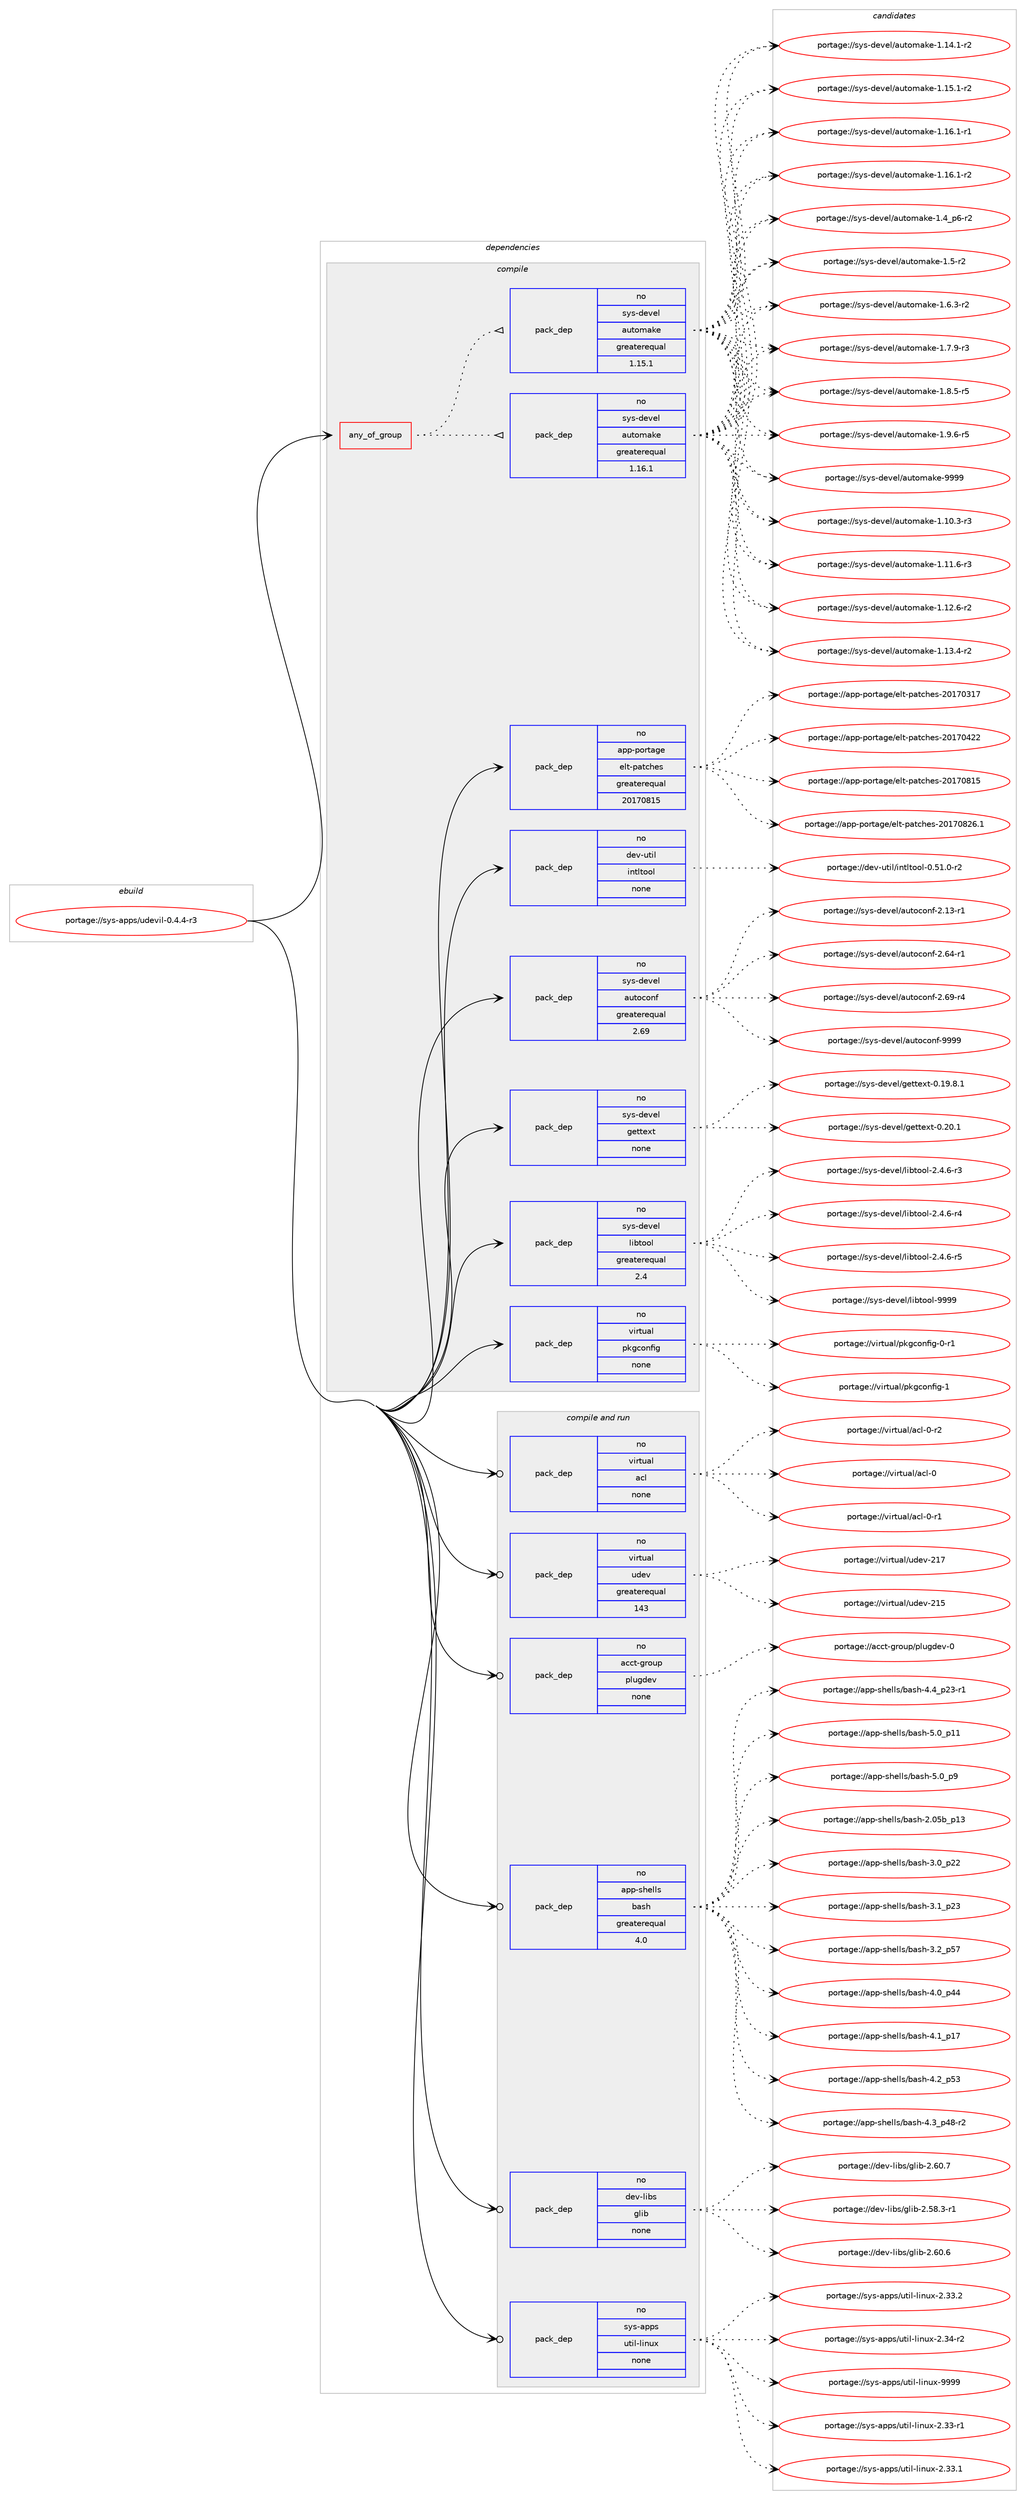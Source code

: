 digraph prolog {

# *************
# Graph options
# *************

newrank=true;
concentrate=true;
compound=true;
graph [rankdir=LR,fontname=Helvetica,fontsize=10,ranksep=1.5];#, ranksep=2.5, nodesep=0.2];
edge  [arrowhead=vee];
node  [fontname=Helvetica,fontsize=10];

# **********
# The ebuild
# **********

subgraph cluster_leftcol {
color=gray;
rank=same;
label=<<i>ebuild</i>>;
id [label="portage://sys-apps/udevil-0.4.4-r3", color=red, width=4, href="../sys-apps/udevil-0.4.4-r3.svg"];
}

# ****************
# The dependencies
# ****************

subgraph cluster_midcol {
color=gray;
label=<<i>dependencies</i>>;
subgraph cluster_compile {
fillcolor="#eeeeee";
style=filled;
label=<<i>compile</i>>;
subgraph any6659 {
dependency411883 [label=<<TABLE BORDER="0" CELLBORDER="1" CELLSPACING="0" CELLPADDING="4"><TR><TD CELLPADDING="10">any_of_group</TD></TR></TABLE>>, shape=none, color=red];subgraph pack304767 {
dependency411884 [label=<<TABLE BORDER="0" CELLBORDER="1" CELLSPACING="0" CELLPADDING="4" WIDTH="220"><TR><TD ROWSPAN="6" CELLPADDING="30">pack_dep</TD></TR><TR><TD WIDTH="110">no</TD></TR><TR><TD>sys-devel</TD></TR><TR><TD>automake</TD></TR><TR><TD>greaterequal</TD></TR><TR><TD>1.16.1</TD></TR></TABLE>>, shape=none, color=blue];
}
dependency411883:e -> dependency411884:w [weight=20,style="dotted",arrowhead="oinv"];
subgraph pack304768 {
dependency411885 [label=<<TABLE BORDER="0" CELLBORDER="1" CELLSPACING="0" CELLPADDING="4" WIDTH="220"><TR><TD ROWSPAN="6" CELLPADDING="30">pack_dep</TD></TR><TR><TD WIDTH="110">no</TD></TR><TR><TD>sys-devel</TD></TR><TR><TD>automake</TD></TR><TR><TD>greaterequal</TD></TR><TR><TD>1.15.1</TD></TR></TABLE>>, shape=none, color=blue];
}
dependency411883:e -> dependency411885:w [weight=20,style="dotted",arrowhead="oinv"];
}
id:e -> dependency411883:w [weight=20,style="solid",arrowhead="vee"];
subgraph pack304769 {
dependency411886 [label=<<TABLE BORDER="0" CELLBORDER="1" CELLSPACING="0" CELLPADDING="4" WIDTH="220"><TR><TD ROWSPAN="6" CELLPADDING="30">pack_dep</TD></TR><TR><TD WIDTH="110">no</TD></TR><TR><TD>app-portage</TD></TR><TR><TD>elt-patches</TD></TR><TR><TD>greaterequal</TD></TR><TR><TD>20170815</TD></TR></TABLE>>, shape=none, color=blue];
}
id:e -> dependency411886:w [weight=20,style="solid",arrowhead="vee"];
subgraph pack304770 {
dependency411887 [label=<<TABLE BORDER="0" CELLBORDER="1" CELLSPACING="0" CELLPADDING="4" WIDTH="220"><TR><TD ROWSPAN="6" CELLPADDING="30">pack_dep</TD></TR><TR><TD WIDTH="110">no</TD></TR><TR><TD>dev-util</TD></TR><TR><TD>intltool</TD></TR><TR><TD>none</TD></TR><TR><TD></TD></TR></TABLE>>, shape=none, color=blue];
}
id:e -> dependency411887:w [weight=20,style="solid",arrowhead="vee"];
subgraph pack304771 {
dependency411888 [label=<<TABLE BORDER="0" CELLBORDER="1" CELLSPACING="0" CELLPADDING="4" WIDTH="220"><TR><TD ROWSPAN="6" CELLPADDING="30">pack_dep</TD></TR><TR><TD WIDTH="110">no</TD></TR><TR><TD>sys-devel</TD></TR><TR><TD>autoconf</TD></TR><TR><TD>greaterequal</TD></TR><TR><TD>2.69</TD></TR></TABLE>>, shape=none, color=blue];
}
id:e -> dependency411888:w [weight=20,style="solid",arrowhead="vee"];
subgraph pack304772 {
dependency411889 [label=<<TABLE BORDER="0" CELLBORDER="1" CELLSPACING="0" CELLPADDING="4" WIDTH="220"><TR><TD ROWSPAN="6" CELLPADDING="30">pack_dep</TD></TR><TR><TD WIDTH="110">no</TD></TR><TR><TD>sys-devel</TD></TR><TR><TD>gettext</TD></TR><TR><TD>none</TD></TR><TR><TD></TD></TR></TABLE>>, shape=none, color=blue];
}
id:e -> dependency411889:w [weight=20,style="solid",arrowhead="vee"];
subgraph pack304773 {
dependency411890 [label=<<TABLE BORDER="0" CELLBORDER="1" CELLSPACING="0" CELLPADDING="4" WIDTH="220"><TR><TD ROWSPAN="6" CELLPADDING="30">pack_dep</TD></TR><TR><TD WIDTH="110">no</TD></TR><TR><TD>sys-devel</TD></TR><TR><TD>libtool</TD></TR><TR><TD>greaterequal</TD></TR><TR><TD>2.4</TD></TR></TABLE>>, shape=none, color=blue];
}
id:e -> dependency411890:w [weight=20,style="solid",arrowhead="vee"];
subgraph pack304774 {
dependency411891 [label=<<TABLE BORDER="0" CELLBORDER="1" CELLSPACING="0" CELLPADDING="4" WIDTH="220"><TR><TD ROWSPAN="6" CELLPADDING="30">pack_dep</TD></TR><TR><TD WIDTH="110">no</TD></TR><TR><TD>virtual</TD></TR><TR><TD>pkgconfig</TD></TR><TR><TD>none</TD></TR><TR><TD></TD></TR></TABLE>>, shape=none, color=blue];
}
id:e -> dependency411891:w [weight=20,style="solid",arrowhead="vee"];
}
subgraph cluster_compileandrun {
fillcolor="#eeeeee";
style=filled;
label=<<i>compile and run</i>>;
subgraph pack304775 {
dependency411892 [label=<<TABLE BORDER="0" CELLBORDER="1" CELLSPACING="0" CELLPADDING="4" WIDTH="220"><TR><TD ROWSPAN="6" CELLPADDING="30">pack_dep</TD></TR><TR><TD WIDTH="110">no</TD></TR><TR><TD>acct-group</TD></TR><TR><TD>plugdev</TD></TR><TR><TD>none</TD></TR><TR><TD></TD></TR></TABLE>>, shape=none, color=blue];
}
id:e -> dependency411892:w [weight=20,style="solid",arrowhead="odotvee"];
subgraph pack304776 {
dependency411893 [label=<<TABLE BORDER="0" CELLBORDER="1" CELLSPACING="0" CELLPADDING="4" WIDTH="220"><TR><TD ROWSPAN="6" CELLPADDING="30">pack_dep</TD></TR><TR><TD WIDTH="110">no</TD></TR><TR><TD>app-shells</TD></TR><TR><TD>bash</TD></TR><TR><TD>greaterequal</TD></TR><TR><TD>4.0</TD></TR></TABLE>>, shape=none, color=blue];
}
id:e -> dependency411893:w [weight=20,style="solid",arrowhead="odotvee"];
subgraph pack304777 {
dependency411894 [label=<<TABLE BORDER="0" CELLBORDER="1" CELLSPACING="0" CELLPADDING="4" WIDTH="220"><TR><TD ROWSPAN="6" CELLPADDING="30">pack_dep</TD></TR><TR><TD WIDTH="110">no</TD></TR><TR><TD>dev-libs</TD></TR><TR><TD>glib</TD></TR><TR><TD>none</TD></TR><TR><TD></TD></TR></TABLE>>, shape=none, color=blue];
}
id:e -> dependency411894:w [weight=20,style="solid",arrowhead="odotvee"];
subgraph pack304778 {
dependency411895 [label=<<TABLE BORDER="0" CELLBORDER="1" CELLSPACING="0" CELLPADDING="4" WIDTH="220"><TR><TD ROWSPAN="6" CELLPADDING="30">pack_dep</TD></TR><TR><TD WIDTH="110">no</TD></TR><TR><TD>sys-apps</TD></TR><TR><TD>util-linux</TD></TR><TR><TD>none</TD></TR><TR><TD></TD></TR></TABLE>>, shape=none, color=blue];
}
id:e -> dependency411895:w [weight=20,style="solid",arrowhead="odotvee"];
subgraph pack304779 {
dependency411896 [label=<<TABLE BORDER="0" CELLBORDER="1" CELLSPACING="0" CELLPADDING="4" WIDTH="220"><TR><TD ROWSPAN="6" CELLPADDING="30">pack_dep</TD></TR><TR><TD WIDTH="110">no</TD></TR><TR><TD>virtual</TD></TR><TR><TD>acl</TD></TR><TR><TD>none</TD></TR><TR><TD></TD></TR></TABLE>>, shape=none, color=blue];
}
id:e -> dependency411896:w [weight=20,style="solid",arrowhead="odotvee"];
subgraph pack304780 {
dependency411897 [label=<<TABLE BORDER="0" CELLBORDER="1" CELLSPACING="0" CELLPADDING="4" WIDTH="220"><TR><TD ROWSPAN="6" CELLPADDING="30">pack_dep</TD></TR><TR><TD WIDTH="110">no</TD></TR><TR><TD>virtual</TD></TR><TR><TD>udev</TD></TR><TR><TD>greaterequal</TD></TR><TR><TD>143</TD></TR></TABLE>>, shape=none, color=blue];
}
id:e -> dependency411897:w [weight=20,style="solid",arrowhead="odotvee"];
}
subgraph cluster_run {
fillcolor="#eeeeee";
style=filled;
label=<<i>run</i>>;
}
}

# **************
# The candidates
# **************

subgraph cluster_choices {
rank=same;
color=gray;
label=<<i>candidates</i>>;

subgraph choice304767 {
color=black;
nodesep=1;
choiceportage11512111545100101118101108479711711611110997107101454946494846514511451 [label="portage://sys-devel/automake-1.10.3-r3", color=red, width=4,href="../sys-devel/automake-1.10.3-r3.svg"];
choiceportage11512111545100101118101108479711711611110997107101454946494946544511451 [label="portage://sys-devel/automake-1.11.6-r3", color=red, width=4,href="../sys-devel/automake-1.11.6-r3.svg"];
choiceportage11512111545100101118101108479711711611110997107101454946495046544511450 [label="portage://sys-devel/automake-1.12.6-r2", color=red, width=4,href="../sys-devel/automake-1.12.6-r2.svg"];
choiceportage11512111545100101118101108479711711611110997107101454946495146524511450 [label="portage://sys-devel/automake-1.13.4-r2", color=red, width=4,href="../sys-devel/automake-1.13.4-r2.svg"];
choiceportage11512111545100101118101108479711711611110997107101454946495246494511450 [label="portage://sys-devel/automake-1.14.1-r2", color=red, width=4,href="../sys-devel/automake-1.14.1-r2.svg"];
choiceportage11512111545100101118101108479711711611110997107101454946495346494511450 [label="portage://sys-devel/automake-1.15.1-r2", color=red, width=4,href="../sys-devel/automake-1.15.1-r2.svg"];
choiceportage11512111545100101118101108479711711611110997107101454946495446494511449 [label="portage://sys-devel/automake-1.16.1-r1", color=red, width=4,href="../sys-devel/automake-1.16.1-r1.svg"];
choiceportage11512111545100101118101108479711711611110997107101454946495446494511450 [label="portage://sys-devel/automake-1.16.1-r2", color=red, width=4,href="../sys-devel/automake-1.16.1-r2.svg"];
choiceportage115121115451001011181011084797117116111109971071014549465295112544511450 [label="portage://sys-devel/automake-1.4_p6-r2", color=red, width=4,href="../sys-devel/automake-1.4_p6-r2.svg"];
choiceportage11512111545100101118101108479711711611110997107101454946534511450 [label="portage://sys-devel/automake-1.5-r2", color=red, width=4,href="../sys-devel/automake-1.5-r2.svg"];
choiceportage115121115451001011181011084797117116111109971071014549465446514511450 [label="portage://sys-devel/automake-1.6.3-r2", color=red, width=4,href="../sys-devel/automake-1.6.3-r2.svg"];
choiceportage115121115451001011181011084797117116111109971071014549465546574511451 [label="portage://sys-devel/automake-1.7.9-r3", color=red, width=4,href="../sys-devel/automake-1.7.9-r3.svg"];
choiceportage115121115451001011181011084797117116111109971071014549465646534511453 [label="portage://sys-devel/automake-1.8.5-r5", color=red, width=4,href="../sys-devel/automake-1.8.5-r5.svg"];
choiceportage115121115451001011181011084797117116111109971071014549465746544511453 [label="portage://sys-devel/automake-1.9.6-r5", color=red, width=4,href="../sys-devel/automake-1.9.6-r5.svg"];
choiceportage115121115451001011181011084797117116111109971071014557575757 [label="portage://sys-devel/automake-9999", color=red, width=4,href="../sys-devel/automake-9999.svg"];
dependency411884:e -> choiceportage11512111545100101118101108479711711611110997107101454946494846514511451:w [style=dotted,weight="100"];
dependency411884:e -> choiceportage11512111545100101118101108479711711611110997107101454946494946544511451:w [style=dotted,weight="100"];
dependency411884:e -> choiceportage11512111545100101118101108479711711611110997107101454946495046544511450:w [style=dotted,weight="100"];
dependency411884:e -> choiceportage11512111545100101118101108479711711611110997107101454946495146524511450:w [style=dotted,weight="100"];
dependency411884:e -> choiceportage11512111545100101118101108479711711611110997107101454946495246494511450:w [style=dotted,weight="100"];
dependency411884:e -> choiceportage11512111545100101118101108479711711611110997107101454946495346494511450:w [style=dotted,weight="100"];
dependency411884:e -> choiceportage11512111545100101118101108479711711611110997107101454946495446494511449:w [style=dotted,weight="100"];
dependency411884:e -> choiceportage11512111545100101118101108479711711611110997107101454946495446494511450:w [style=dotted,weight="100"];
dependency411884:e -> choiceportage115121115451001011181011084797117116111109971071014549465295112544511450:w [style=dotted,weight="100"];
dependency411884:e -> choiceportage11512111545100101118101108479711711611110997107101454946534511450:w [style=dotted,weight="100"];
dependency411884:e -> choiceportage115121115451001011181011084797117116111109971071014549465446514511450:w [style=dotted,weight="100"];
dependency411884:e -> choiceportage115121115451001011181011084797117116111109971071014549465546574511451:w [style=dotted,weight="100"];
dependency411884:e -> choiceportage115121115451001011181011084797117116111109971071014549465646534511453:w [style=dotted,weight="100"];
dependency411884:e -> choiceportage115121115451001011181011084797117116111109971071014549465746544511453:w [style=dotted,weight="100"];
dependency411884:e -> choiceportage115121115451001011181011084797117116111109971071014557575757:w [style=dotted,weight="100"];
}
subgraph choice304768 {
color=black;
nodesep=1;
choiceportage11512111545100101118101108479711711611110997107101454946494846514511451 [label="portage://sys-devel/automake-1.10.3-r3", color=red, width=4,href="../sys-devel/automake-1.10.3-r3.svg"];
choiceportage11512111545100101118101108479711711611110997107101454946494946544511451 [label="portage://sys-devel/automake-1.11.6-r3", color=red, width=4,href="../sys-devel/automake-1.11.6-r3.svg"];
choiceportage11512111545100101118101108479711711611110997107101454946495046544511450 [label="portage://sys-devel/automake-1.12.6-r2", color=red, width=4,href="../sys-devel/automake-1.12.6-r2.svg"];
choiceportage11512111545100101118101108479711711611110997107101454946495146524511450 [label="portage://sys-devel/automake-1.13.4-r2", color=red, width=4,href="../sys-devel/automake-1.13.4-r2.svg"];
choiceportage11512111545100101118101108479711711611110997107101454946495246494511450 [label="portage://sys-devel/automake-1.14.1-r2", color=red, width=4,href="../sys-devel/automake-1.14.1-r2.svg"];
choiceportage11512111545100101118101108479711711611110997107101454946495346494511450 [label="portage://sys-devel/automake-1.15.1-r2", color=red, width=4,href="../sys-devel/automake-1.15.1-r2.svg"];
choiceportage11512111545100101118101108479711711611110997107101454946495446494511449 [label="portage://sys-devel/automake-1.16.1-r1", color=red, width=4,href="../sys-devel/automake-1.16.1-r1.svg"];
choiceportage11512111545100101118101108479711711611110997107101454946495446494511450 [label="portage://sys-devel/automake-1.16.1-r2", color=red, width=4,href="../sys-devel/automake-1.16.1-r2.svg"];
choiceportage115121115451001011181011084797117116111109971071014549465295112544511450 [label="portage://sys-devel/automake-1.4_p6-r2", color=red, width=4,href="../sys-devel/automake-1.4_p6-r2.svg"];
choiceportage11512111545100101118101108479711711611110997107101454946534511450 [label="portage://sys-devel/automake-1.5-r2", color=red, width=4,href="../sys-devel/automake-1.5-r2.svg"];
choiceportage115121115451001011181011084797117116111109971071014549465446514511450 [label="portage://sys-devel/automake-1.6.3-r2", color=red, width=4,href="../sys-devel/automake-1.6.3-r2.svg"];
choiceportage115121115451001011181011084797117116111109971071014549465546574511451 [label="portage://sys-devel/automake-1.7.9-r3", color=red, width=4,href="../sys-devel/automake-1.7.9-r3.svg"];
choiceportage115121115451001011181011084797117116111109971071014549465646534511453 [label="portage://sys-devel/automake-1.8.5-r5", color=red, width=4,href="../sys-devel/automake-1.8.5-r5.svg"];
choiceportage115121115451001011181011084797117116111109971071014549465746544511453 [label="portage://sys-devel/automake-1.9.6-r5", color=red, width=4,href="../sys-devel/automake-1.9.6-r5.svg"];
choiceportage115121115451001011181011084797117116111109971071014557575757 [label="portage://sys-devel/automake-9999", color=red, width=4,href="../sys-devel/automake-9999.svg"];
dependency411885:e -> choiceportage11512111545100101118101108479711711611110997107101454946494846514511451:w [style=dotted,weight="100"];
dependency411885:e -> choiceportage11512111545100101118101108479711711611110997107101454946494946544511451:w [style=dotted,weight="100"];
dependency411885:e -> choiceportage11512111545100101118101108479711711611110997107101454946495046544511450:w [style=dotted,weight="100"];
dependency411885:e -> choiceportage11512111545100101118101108479711711611110997107101454946495146524511450:w [style=dotted,weight="100"];
dependency411885:e -> choiceportage11512111545100101118101108479711711611110997107101454946495246494511450:w [style=dotted,weight="100"];
dependency411885:e -> choiceportage11512111545100101118101108479711711611110997107101454946495346494511450:w [style=dotted,weight="100"];
dependency411885:e -> choiceportage11512111545100101118101108479711711611110997107101454946495446494511449:w [style=dotted,weight="100"];
dependency411885:e -> choiceportage11512111545100101118101108479711711611110997107101454946495446494511450:w [style=dotted,weight="100"];
dependency411885:e -> choiceportage115121115451001011181011084797117116111109971071014549465295112544511450:w [style=dotted,weight="100"];
dependency411885:e -> choiceportage11512111545100101118101108479711711611110997107101454946534511450:w [style=dotted,weight="100"];
dependency411885:e -> choiceportage115121115451001011181011084797117116111109971071014549465446514511450:w [style=dotted,weight="100"];
dependency411885:e -> choiceportage115121115451001011181011084797117116111109971071014549465546574511451:w [style=dotted,weight="100"];
dependency411885:e -> choiceportage115121115451001011181011084797117116111109971071014549465646534511453:w [style=dotted,weight="100"];
dependency411885:e -> choiceportage115121115451001011181011084797117116111109971071014549465746544511453:w [style=dotted,weight="100"];
dependency411885:e -> choiceportage115121115451001011181011084797117116111109971071014557575757:w [style=dotted,weight="100"];
}
subgraph choice304769 {
color=black;
nodesep=1;
choiceportage97112112451121111141169710310147101108116451129711699104101115455048495548514955 [label="portage://app-portage/elt-patches-20170317", color=red, width=4,href="../app-portage/elt-patches-20170317.svg"];
choiceportage97112112451121111141169710310147101108116451129711699104101115455048495548525050 [label="portage://app-portage/elt-patches-20170422", color=red, width=4,href="../app-portage/elt-patches-20170422.svg"];
choiceportage97112112451121111141169710310147101108116451129711699104101115455048495548564953 [label="portage://app-portage/elt-patches-20170815", color=red, width=4,href="../app-portage/elt-patches-20170815.svg"];
choiceportage971121124511211111411697103101471011081164511297116991041011154550484955485650544649 [label="portage://app-portage/elt-patches-20170826.1", color=red, width=4,href="../app-portage/elt-patches-20170826.1.svg"];
dependency411886:e -> choiceportage97112112451121111141169710310147101108116451129711699104101115455048495548514955:w [style=dotted,weight="100"];
dependency411886:e -> choiceportage97112112451121111141169710310147101108116451129711699104101115455048495548525050:w [style=dotted,weight="100"];
dependency411886:e -> choiceportage97112112451121111141169710310147101108116451129711699104101115455048495548564953:w [style=dotted,weight="100"];
dependency411886:e -> choiceportage971121124511211111411697103101471011081164511297116991041011154550484955485650544649:w [style=dotted,weight="100"];
}
subgraph choice304770 {
color=black;
nodesep=1;
choiceportage1001011184511711610510847105110116108116111111108454846534946484511450 [label="portage://dev-util/intltool-0.51.0-r2", color=red, width=4,href="../dev-util/intltool-0.51.0-r2.svg"];
dependency411887:e -> choiceportage1001011184511711610510847105110116108116111111108454846534946484511450:w [style=dotted,weight="100"];
}
subgraph choice304771 {
color=black;
nodesep=1;
choiceportage1151211154510010111810110847971171161119911111010245504649514511449 [label="portage://sys-devel/autoconf-2.13-r1", color=red, width=4,href="../sys-devel/autoconf-2.13-r1.svg"];
choiceportage1151211154510010111810110847971171161119911111010245504654524511449 [label="portage://sys-devel/autoconf-2.64-r1", color=red, width=4,href="../sys-devel/autoconf-2.64-r1.svg"];
choiceportage1151211154510010111810110847971171161119911111010245504654574511452 [label="portage://sys-devel/autoconf-2.69-r4", color=red, width=4,href="../sys-devel/autoconf-2.69-r4.svg"];
choiceportage115121115451001011181011084797117116111991111101024557575757 [label="portage://sys-devel/autoconf-9999", color=red, width=4,href="../sys-devel/autoconf-9999.svg"];
dependency411888:e -> choiceportage1151211154510010111810110847971171161119911111010245504649514511449:w [style=dotted,weight="100"];
dependency411888:e -> choiceportage1151211154510010111810110847971171161119911111010245504654524511449:w [style=dotted,weight="100"];
dependency411888:e -> choiceportage1151211154510010111810110847971171161119911111010245504654574511452:w [style=dotted,weight="100"];
dependency411888:e -> choiceportage115121115451001011181011084797117116111991111101024557575757:w [style=dotted,weight="100"];
}
subgraph choice304772 {
color=black;
nodesep=1;
choiceportage1151211154510010111810110847103101116116101120116454846495746564649 [label="portage://sys-devel/gettext-0.19.8.1", color=red, width=4,href="../sys-devel/gettext-0.19.8.1.svg"];
choiceportage115121115451001011181011084710310111611610112011645484650484649 [label="portage://sys-devel/gettext-0.20.1", color=red, width=4,href="../sys-devel/gettext-0.20.1.svg"];
dependency411889:e -> choiceportage1151211154510010111810110847103101116116101120116454846495746564649:w [style=dotted,weight="100"];
dependency411889:e -> choiceportage115121115451001011181011084710310111611610112011645484650484649:w [style=dotted,weight="100"];
}
subgraph choice304773 {
color=black;
nodesep=1;
choiceportage1151211154510010111810110847108105981161111111084550465246544511451 [label="portage://sys-devel/libtool-2.4.6-r3", color=red, width=4,href="../sys-devel/libtool-2.4.6-r3.svg"];
choiceportage1151211154510010111810110847108105981161111111084550465246544511452 [label="portage://sys-devel/libtool-2.4.6-r4", color=red, width=4,href="../sys-devel/libtool-2.4.6-r4.svg"];
choiceportage1151211154510010111810110847108105981161111111084550465246544511453 [label="portage://sys-devel/libtool-2.4.6-r5", color=red, width=4,href="../sys-devel/libtool-2.4.6-r5.svg"];
choiceportage1151211154510010111810110847108105981161111111084557575757 [label="portage://sys-devel/libtool-9999", color=red, width=4,href="../sys-devel/libtool-9999.svg"];
dependency411890:e -> choiceportage1151211154510010111810110847108105981161111111084550465246544511451:w [style=dotted,weight="100"];
dependency411890:e -> choiceportage1151211154510010111810110847108105981161111111084550465246544511452:w [style=dotted,weight="100"];
dependency411890:e -> choiceportage1151211154510010111810110847108105981161111111084550465246544511453:w [style=dotted,weight="100"];
dependency411890:e -> choiceportage1151211154510010111810110847108105981161111111084557575757:w [style=dotted,weight="100"];
}
subgraph choice304774 {
color=black;
nodesep=1;
choiceportage11810511411611797108471121071039911111010210510345484511449 [label="portage://virtual/pkgconfig-0-r1", color=red, width=4,href="../virtual/pkgconfig-0-r1.svg"];
choiceportage1181051141161179710847112107103991111101021051034549 [label="portage://virtual/pkgconfig-1", color=red, width=4,href="../virtual/pkgconfig-1.svg"];
dependency411891:e -> choiceportage11810511411611797108471121071039911111010210510345484511449:w [style=dotted,weight="100"];
dependency411891:e -> choiceportage1181051141161179710847112107103991111101021051034549:w [style=dotted,weight="100"];
}
subgraph choice304775 {
color=black;
nodesep=1;
choiceportage97999911645103114111117112471121081171031001011184548 [label="portage://acct-group/plugdev-0", color=red, width=4,href="../acct-group/plugdev-0.svg"];
dependency411892:e -> choiceportage97999911645103114111117112471121081171031001011184548:w [style=dotted,weight="100"];
}
subgraph choice304776 {
color=black;
nodesep=1;
choiceportage9711211245115104101108108115479897115104455046485398951124951 [label="portage://app-shells/bash-2.05b_p13", color=red, width=4,href="../app-shells/bash-2.05b_p13.svg"];
choiceportage971121124511510410110810811547989711510445514648951125050 [label="portage://app-shells/bash-3.0_p22", color=red, width=4,href="../app-shells/bash-3.0_p22.svg"];
choiceportage971121124511510410110810811547989711510445514649951125051 [label="portage://app-shells/bash-3.1_p23", color=red, width=4,href="../app-shells/bash-3.1_p23.svg"];
choiceportage971121124511510410110810811547989711510445514650951125355 [label="portage://app-shells/bash-3.2_p57", color=red, width=4,href="../app-shells/bash-3.2_p57.svg"];
choiceportage971121124511510410110810811547989711510445524648951125252 [label="portage://app-shells/bash-4.0_p44", color=red, width=4,href="../app-shells/bash-4.0_p44.svg"];
choiceportage971121124511510410110810811547989711510445524649951124955 [label="portage://app-shells/bash-4.1_p17", color=red, width=4,href="../app-shells/bash-4.1_p17.svg"];
choiceportage971121124511510410110810811547989711510445524650951125351 [label="portage://app-shells/bash-4.2_p53", color=red, width=4,href="../app-shells/bash-4.2_p53.svg"];
choiceportage9711211245115104101108108115479897115104455246519511252564511450 [label="portage://app-shells/bash-4.3_p48-r2", color=red, width=4,href="../app-shells/bash-4.3_p48-r2.svg"];
choiceportage9711211245115104101108108115479897115104455246529511250514511449 [label="portage://app-shells/bash-4.4_p23-r1", color=red, width=4,href="../app-shells/bash-4.4_p23-r1.svg"];
choiceportage971121124511510410110810811547989711510445534648951124949 [label="portage://app-shells/bash-5.0_p11", color=red, width=4,href="../app-shells/bash-5.0_p11.svg"];
choiceportage9711211245115104101108108115479897115104455346489511257 [label="portage://app-shells/bash-5.0_p9", color=red, width=4,href="../app-shells/bash-5.0_p9.svg"];
dependency411893:e -> choiceportage9711211245115104101108108115479897115104455046485398951124951:w [style=dotted,weight="100"];
dependency411893:e -> choiceportage971121124511510410110810811547989711510445514648951125050:w [style=dotted,weight="100"];
dependency411893:e -> choiceportage971121124511510410110810811547989711510445514649951125051:w [style=dotted,weight="100"];
dependency411893:e -> choiceportage971121124511510410110810811547989711510445514650951125355:w [style=dotted,weight="100"];
dependency411893:e -> choiceportage971121124511510410110810811547989711510445524648951125252:w [style=dotted,weight="100"];
dependency411893:e -> choiceportage971121124511510410110810811547989711510445524649951124955:w [style=dotted,weight="100"];
dependency411893:e -> choiceportage971121124511510410110810811547989711510445524650951125351:w [style=dotted,weight="100"];
dependency411893:e -> choiceportage9711211245115104101108108115479897115104455246519511252564511450:w [style=dotted,weight="100"];
dependency411893:e -> choiceportage9711211245115104101108108115479897115104455246529511250514511449:w [style=dotted,weight="100"];
dependency411893:e -> choiceportage971121124511510410110810811547989711510445534648951124949:w [style=dotted,weight="100"];
dependency411893:e -> choiceportage9711211245115104101108108115479897115104455346489511257:w [style=dotted,weight="100"];
}
subgraph choice304777 {
color=black;
nodesep=1;
choiceportage10010111845108105981154710310810598455046535646514511449 [label="portage://dev-libs/glib-2.58.3-r1", color=red, width=4,href="../dev-libs/glib-2.58.3-r1.svg"];
choiceportage1001011184510810598115471031081059845504654484654 [label="portage://dev-libs/glib-2.60.6", color=red, width=4,href="../dev-libs/glib-2.60.6.svg"];
choiceportage1001011184510810598115471031081059845504654484655 [label="portage://dev-libs/glib-2.60.7", color=red, width=4,href="../dev-libs/glib-2.60.7.svg"];
dependency411894:e -> choiceportage10010111845108105981154710310810598455046535646514511449:w [style=dotted,weight="100"];
dependency411894:e -> choiceportage1001011184510810598115471031081059845504654484654:w [style=dotted,weight="100"];
dependency411894:e -> choiceportage1001011184510810598115471031081059845504654484655:w [style=dotted,weight="100"];
}
subgraph choice304778 {
color=black;
nodesep=1;
choiceportage1151211154597112112115471171161051084510810511011712045504651514511449 [label="portage://sys-apps/util-linux-2.33-r1", color=red, width=4,href="../sys-apps/util-linux-2.33-r1.svg"];
choiceportage1151211154597112112115471171161051084510810511011712045504651514649 [label="portage://sys-apps/util-linux-2.33.1", color=red, width=4,href="../sys-apps/util-linux-2.33.1.svg"];
choiceportage1151211154597112112115471171161051084510810511011712045504651514650 [label="portage://sys-apps/util-linux-2.33.2", color=red, width=4,href="../sys-apps/util-linux-2.33.2.svg"];
choiceportage1151211154597112112115471171161051084510810511011712045504651524511450 [label="portage://sys-apps/util-linux-2.34-r2", color=red, width=4,href="../sys-apps/util-linux-2.34-r2.svg"];
choiceportage115121115459711211211547117116105108451081051101171204557575757 [label="portage://sys-apps/util-linux-9999", color=red, width=4,href="../sys-apps/util-linux-9999.svg"];
dependency411895:e -> choiceportage1151211154597112112115471171161051084510810511011712045504651514511449:w [style=dotted,weight="100"];
dependency411895:e -> choiceportage1151211154597112112115471171161051084510810511011712045504651514649:w [style=dotted,weight="100"];
dependency411895:e -> choiceportage1151211154597112112115471171161051084510810511011712045504651514650:w [style=dotted,weight="100"];
dependency411895:e -> choiceportage1151211154597112112115471171161051084510810511011712045504651524511450:w [style=dotted,weight="100"];
dependency411895:e -> choiceportage115121115459711211211547117116105108451081051101171204557575757:w [style=dotted,weight="100"];
}
subgraph choice304779 {
color=black;
nodesep=1;
choiceportage118105114116117971084797991084548 [label="portage://virtual/acl-0", color=red, width=4,href="../virtual/acl-0.svg"];
choiceportage1181051141161179710847979910845484511449 [label="portage://virtual/acl-0-r1", color=red, width=4,href="../virtual/acl-0-r1.svg"];
choiceportage1181051141161179710847979910845484511450 [label="portage://virtual/acl-0-r2", color=red, width=4,href="../virtual/acl-0-r2.svg"];
dependency411896:e -> choiceportage118105114116117971084797991084548:w [style=dotted,weight="100"];
dependency411896:e -> choiceportage1181051141161179710847979910845484511449:w [style=dotted,weight="100"];
dependency411896:e -> choiceportage1181051141161179710847979910845484511450:w [style=dotted,weight="100"];
}
subgraph choice304780 {
color=black;
nodesep=1;
choiceportage118105114116117971084711710010111845504953 [label="portage://virtual/udev-215", color=red, width=4,href="../virtual/udev-215.svg"];
choiceportage118105114116117971084711710010111845504955 [label="portage://virtual/udev-217", color=red, width=4,href="../virtual/udev-217.svg"];
dependency411897:e -> choiceportage118105114116117971084711710010111845504953:w [style=dotted,weight="100"];
dependency411897:e -> choiceportage118105114116117971084711710010111845504955:w [style=dotted,weight="100"];
}
}

}
